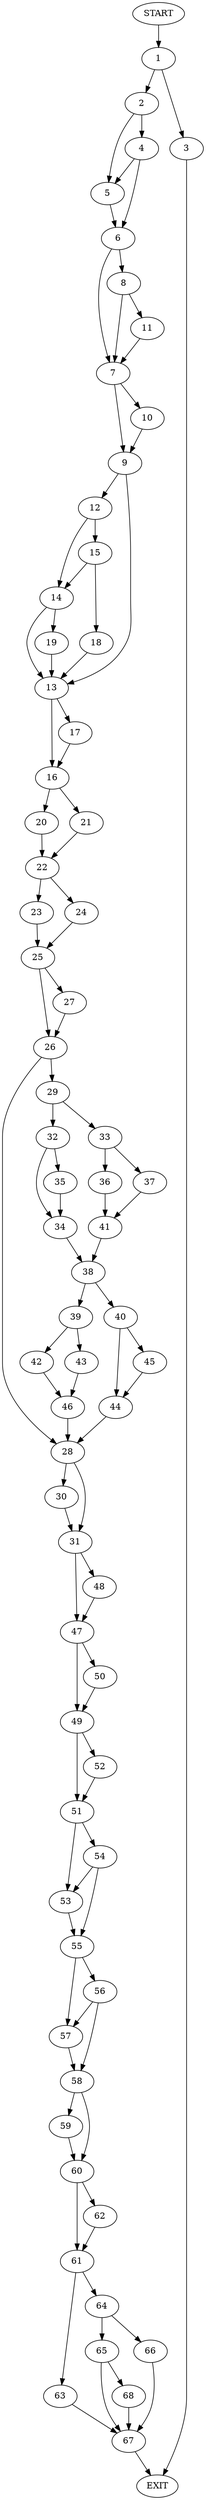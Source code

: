 digraph {
0 [label="START"]
69 [label="EXIT"]
0 -> 1
1 -> 2
1 -> 3
2 -> 4
2 -> 5
3 -> 69
4 -> 6
4 -> 5
5 -> 6
6 -> 7
6 -> 8
7 -> 9
7 -> 10
8 -> 7
8 -> 11
11 -> 7
9 -> 12
9 -> 13
10 -> 9
12 -> 14
12 -> 15
13 -> 16
13 -> 17
15 -> 14
15 -> 18
14 -> 19
14 -> 13
18 -> 13
19 -> 13
17 -> 16
16 -> 20
16 -> 21
20 -> 22
21 -> 22
22 -> 23
22 -> 24
23 -> 25
24 -> 25
25 -> 26
25 -> 27
26 -> 28
26 -> 29
27 -> 26
28 -> 30
28 -> 31
29 -> 32
29 -> 33
32 -> 34
32 -> 35
33 -> 36
33 -> 37
34 -> 38
35 -> 34
38 -> 39
38 -> 40
36 -> 41
37 -> 41
41 -> 38
39 -> 42
39 -> 43
40 -> 44
40 -> 45
44 -> 28
45 -> 44
42 -> 46
43 -> 46
46 -> 28
31 -> 47
31 -> 48
30 -> 31
47 -> 49
47 -> 50
48 -> 47
50 -> 49
49 -> 51
49 -> 52
52 -> 51
51 -> 53
51 -> 54
53 -> 55
54 -> 55
54 -> 53
55 -> 56
55 -> 57
57 -> 58
56 -> 57
56 -> 58
58 -> 59
58 -> 60
59 -> 60
60 -> 61
60 -> 62
61 -> 63
61 -> 64
62 -> 61
64 -> 65
64 -> 66
63 -> 67
67 -> 69
66 -> 67
65 -> 67
65 -> 68
68 -> 67
}
